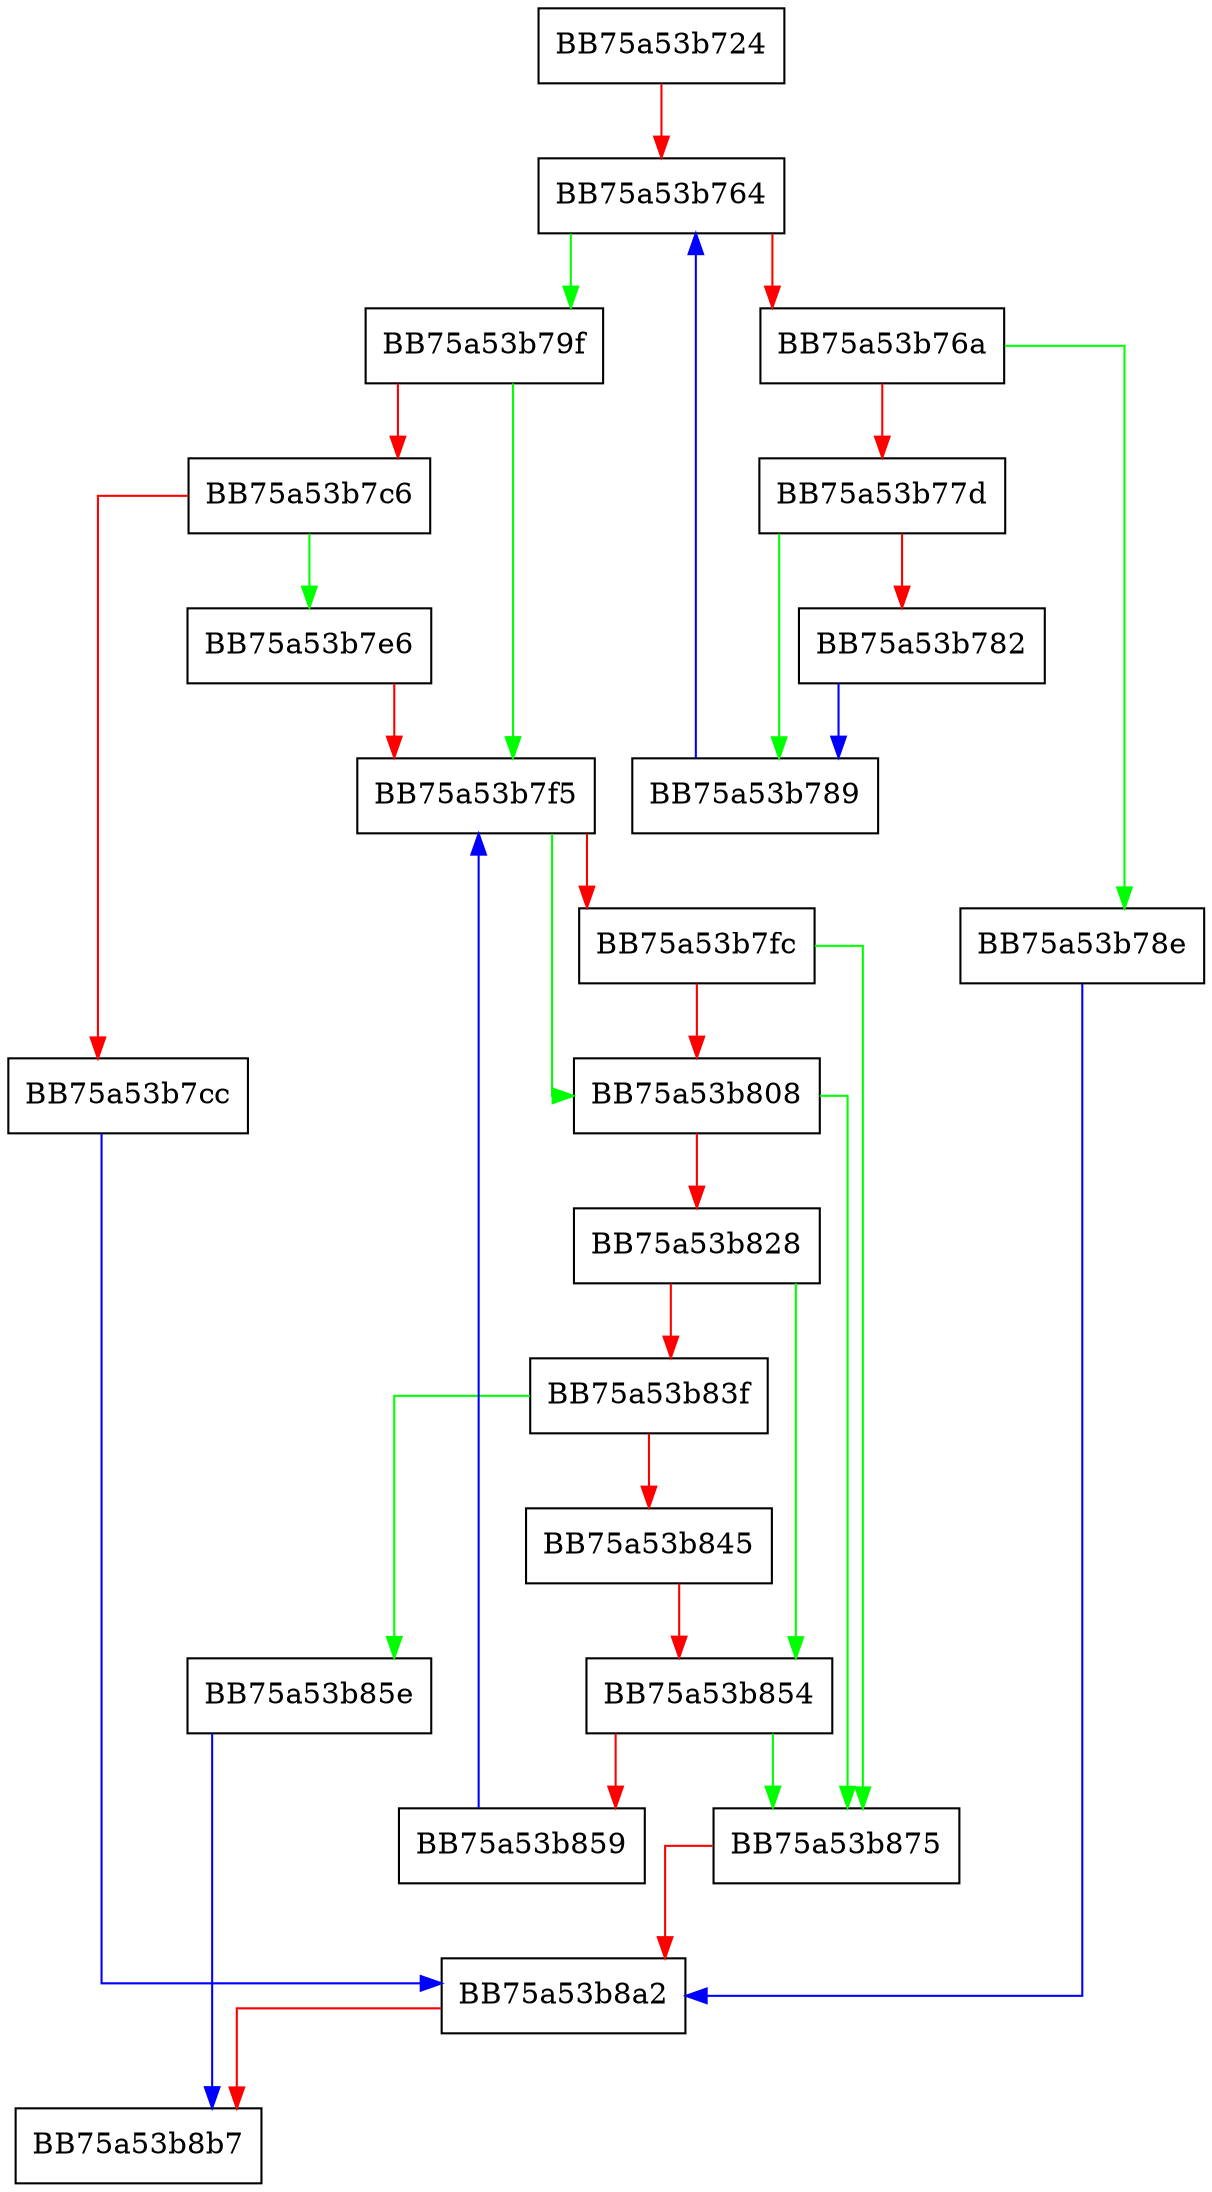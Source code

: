 digraph _Do_rep0 {
  node [shape="box"];
  graph [splines=ortho];
  BB75a53b724 -> BB75a53b764 [color="red"];
  BB75a53b764 -> BB75a53b79f [color="green"];
  BB75a53b764 -> BB75a53b76a [color="red"];
  BB75a53b76a -> BB75a53b78e [color="green"];
  BB75a53b76a -> BB75a53b77d [color="red"];
  BB75a53b77d -> BB75a53b789 [color="green"];
  BB75a53b77d -> BB75a53b782 [color="red"];
  BB75a53b782 -> BB75a53b789 [color="blue"];
  BB75a53b789 -> BB75a53b764 [color="blue"];
  BB75a53b78e -> BB75a53b8a2 [color="blue"];
  BB75a53b79f -> BB75a53b7f5 [color="green"];
  BB75a53b79f -> BB75a53b7c6 [color="red"];
  BB75a53b7c6 -> BB75a53b7e6 [color="green"];
  BB75a53b7c6 -> BB75a53b7cc [color="red"];
  BB75a53b7cc -> BB75a53b8a2 [color="blue"];
  BB75a53b7e6 -> BB75a53b7f5 [color="red"];
  BB75a53b7f5 -> BB75a53b808 [color="green"];
  BB75a53b7f5 -> BB75a53b7fc [color="red"];
  BB75a53b7fc -> BB75a53b875 [color="green"];
  BB75a53b7fc -> BB75a53b808 [color="red"];
  BB75a53b808 -> BB75a53b875 [color="green"];
  BB75a53b808 -> BB75a53b828 [color="red"];
  BB75a53b828 -> BB75a53b854 [color="green"];
  BB75a53b828 -> BB75a53b83f [color="red"];
  BB75a53b83f -> BB75a53b85e [color="green"];
  BB75a53b83f -> BB75a53b845 [color="red"];
  BB75a53b845 -> BB75a53b854 [color="red"];
  BB75a53b854 -> BB75a53b875 [color="green"];
  BB75a53b854 -> BB75a53b859 [color="red"];
  BB75a53b859 -> BB75a53b7f5 [color="blue"];
  BB75a53b85e -> BB75a53b8b7 [color="blue"];
  BB75a53b875 -> BB75a53b8a2 [color="red"];
  BB75a53b8a2 -> BB75a53b8b7 [color="red"];
}